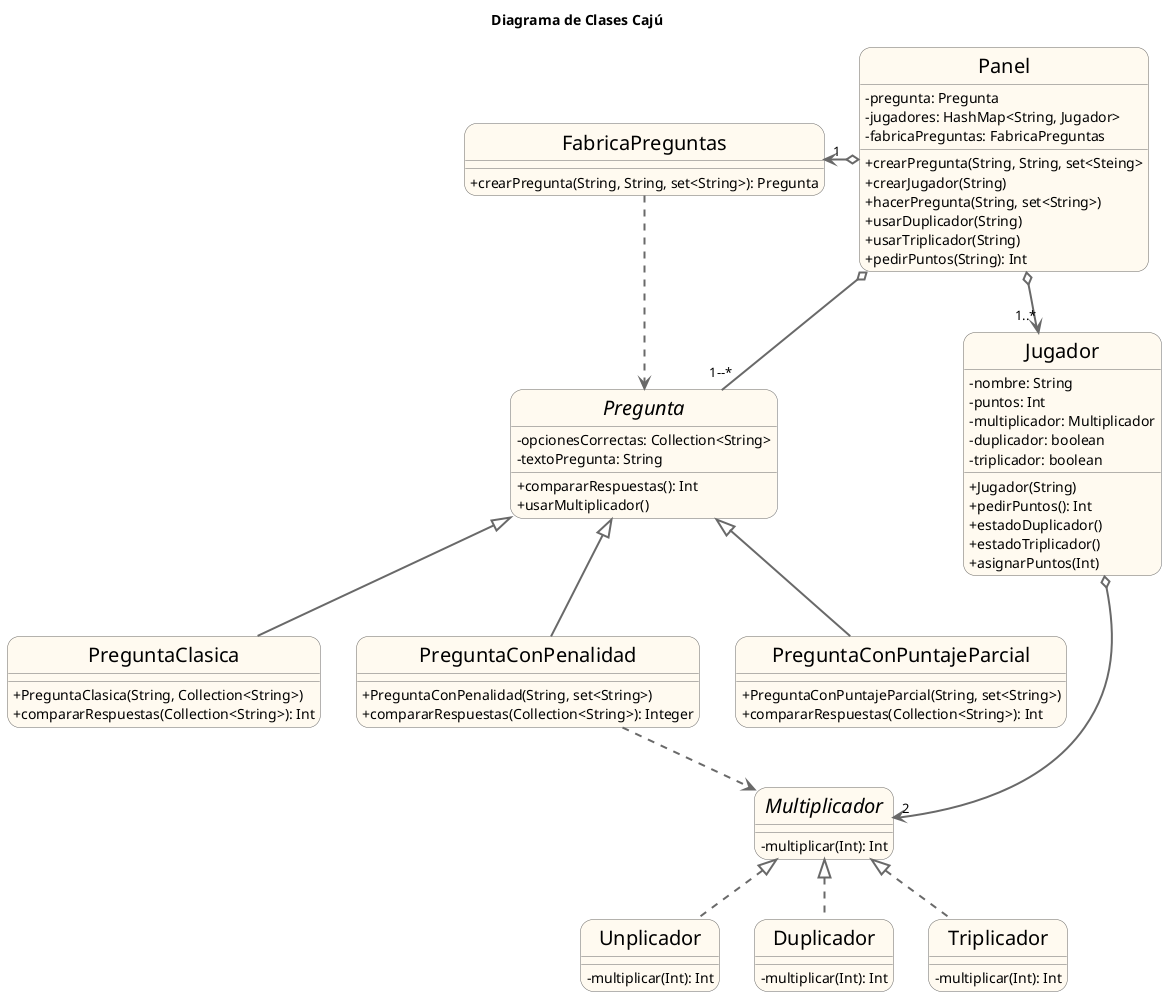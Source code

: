 @startuml TP2

title Diagrama de Clases Cajú

hide circle
skinparam classAttributeIconSize 0
skinparam roundcorner 25
skinparam sequenceArrowThickness 2
skinparam classFontSize 20

skinparam class {
BackgroundColor FloralWhite
ArrowColor DimGray
BorderColor DimGray
}

class Panel{
       - pregunta: Pregunta
       - jugadores: HashMap<String, Jugador>
       - fabricaPreguntas: FabricaPreguntas
       + crearPregunta(String, String, set<Steing>
       + crearJugador(String)
       + hacerPregunta(String, set<String>)
       + usarDuplicador(String)
       + usarTriplicador(String)
       + pedirPuntos(String): Int
}

class FabricaPreguntas{
       + crearPregunta(String, String, set<String>): Pregunta
}

class Jugador{
        - nombre: String
        - puntos: Int
        - multiplicador: Multiplicador
        - duplicador: boolean
        - triplicador: boolean
        + Jugador(String)
        + pedirPuntos(): Int
        + estadoDuplicador()
        + estadoTriplicador()
        + asignarPuntos(Int)
}

abstract class Pregunta{
        - opcionesCorrectas: Collection<String>
        - textoPregunta: String
        + compararRespuestas(): Int
        + usarMultiplicador()
}

class PreguntaClasica{
        + PreguntaClasica(String, Collection<String>)
        + compararRespuestas(Collection<String>): Int
}

class PreguntaConPenalidad{
        + PreguntaConPenalidad(String, set<String>)
        + compararRespuestas(Collection<String>): Integer
}

class PreguntaConPuntajeParcial{
        + PreguntaConPuntajeParcial(String, set<String>)
        + compararRespuestas(Collection<String>): Int
}

interface Multiplicador{
        - multiplicar(Int): Int
}

class Unplicador{
        - multiplicar(Int): Int
}

class Duplicador{
        - multiplicar(Int): Int
}

class Triplicador{
        - multiplicar(Int): Int
}

Panel o-->"1..*" Jugador
Panel o--"1--*" Pregunta
Panel o-left->"1" FabricaPreguntas
FabricaPreguntas ..> Pregunta
PreguntaClasica -up-|> Pregunta
PreguntaConPenalidad -up-|> Pregunta
PreguntaConPuntajeParcial -up-|> Pregunta
Unplicador .up.|> Multiplicador
Duplicador .up.|> Multiplicador
Triplicador .up.|> Multiplicador
Jugador o-->"2" Multiplicador
PreguntaConPenalidad ..> Multiplicador

@enduml